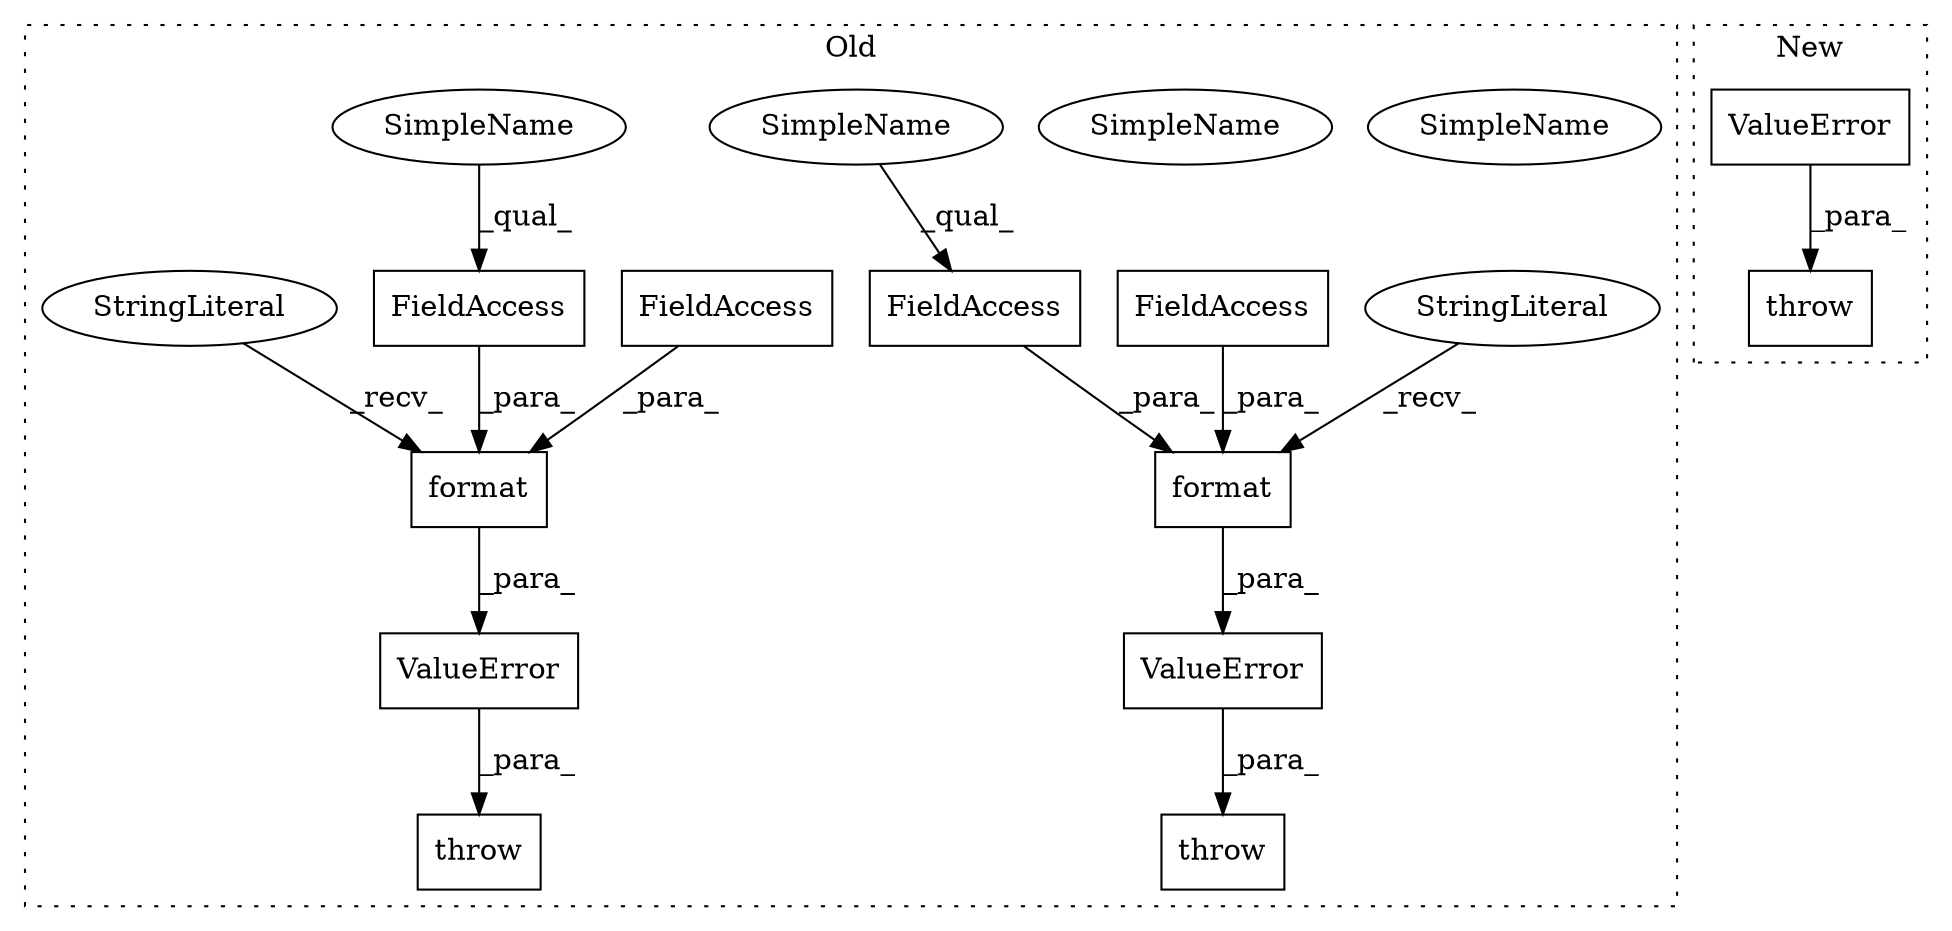 digraph G {
subgraph cluster0 {
1 [label="format" a="32" s="12366,12407" l="7,1" shape="box"];
3 [label="StringLiteral" a="45" s="12306" l="59" shape="ellipse"];
5 [label="throw" a="53" s="12289" l="6" shape="box"];
6 [label="ValueError" a="32" s="12295,12408" l="11,1" shape="box"];
7 [label="FieldAccess" a="22" s="12390" l="17" shape="box"];
8 [label="FieldAccess" a="22" s="12373" l="16" shape="box"];
9 [label="FieldAccess" a="22" s="12584" l="16" shape="box"];
10 [label="format" a="32" s="12577,12618" l="7,1" shape="box"];
11 [label="throw" a="53" s="12499" l="6" shape="box"];
12 [label="ValueError" a="32" s="12505,12619" l="11,1" shape="box"];
13 [label="StringLiteral" a="45" s="12516" l="60" shape="ellipse"];
14 [label="FieldAccess" a="22" s="12601" l="17" shape="box"];
15 [label="SimpleName" a="42" s="12373" l="6" shape="ellipse"];
16 [label="SimpleName" a="42" s="12584" l="6" shape="ellipse"];
17 [label="SimpleName" a="42" s="12584" l="6" shape="ellipse"];
18 [label="SimpleName" a="42" s="12373" l="6" shape="ellipse"];
label = "Old";
style="dotted";
}
subgraph cluster1 {
2 [label="ValueError" a="32" s="12210" l="12" shape="box"];
4 [label="throw" a="53" s="12204" l="6" shape="box"];
label = "New";
style="dotted";
}
1 -> 6 [label="_para_"];
2 -> 4 [label="_para_"];
3 -> 1 [label="_recv_"];
6 -> 5 [label="_para_"];
7 -> 1 [label="_para_"];
8 -> 1 [label="_para_"];
9 -> 10 [label="_para_"];
10 -> 12 [label="_para_"];
12 -> 11 [label="_para_"];
13 -> 10 [label="_recv_"];
14 -> 10 [label="_para_"];
17 -> 9 [label="_qual_"];
18 -> 8 [label="_qual_"];
}